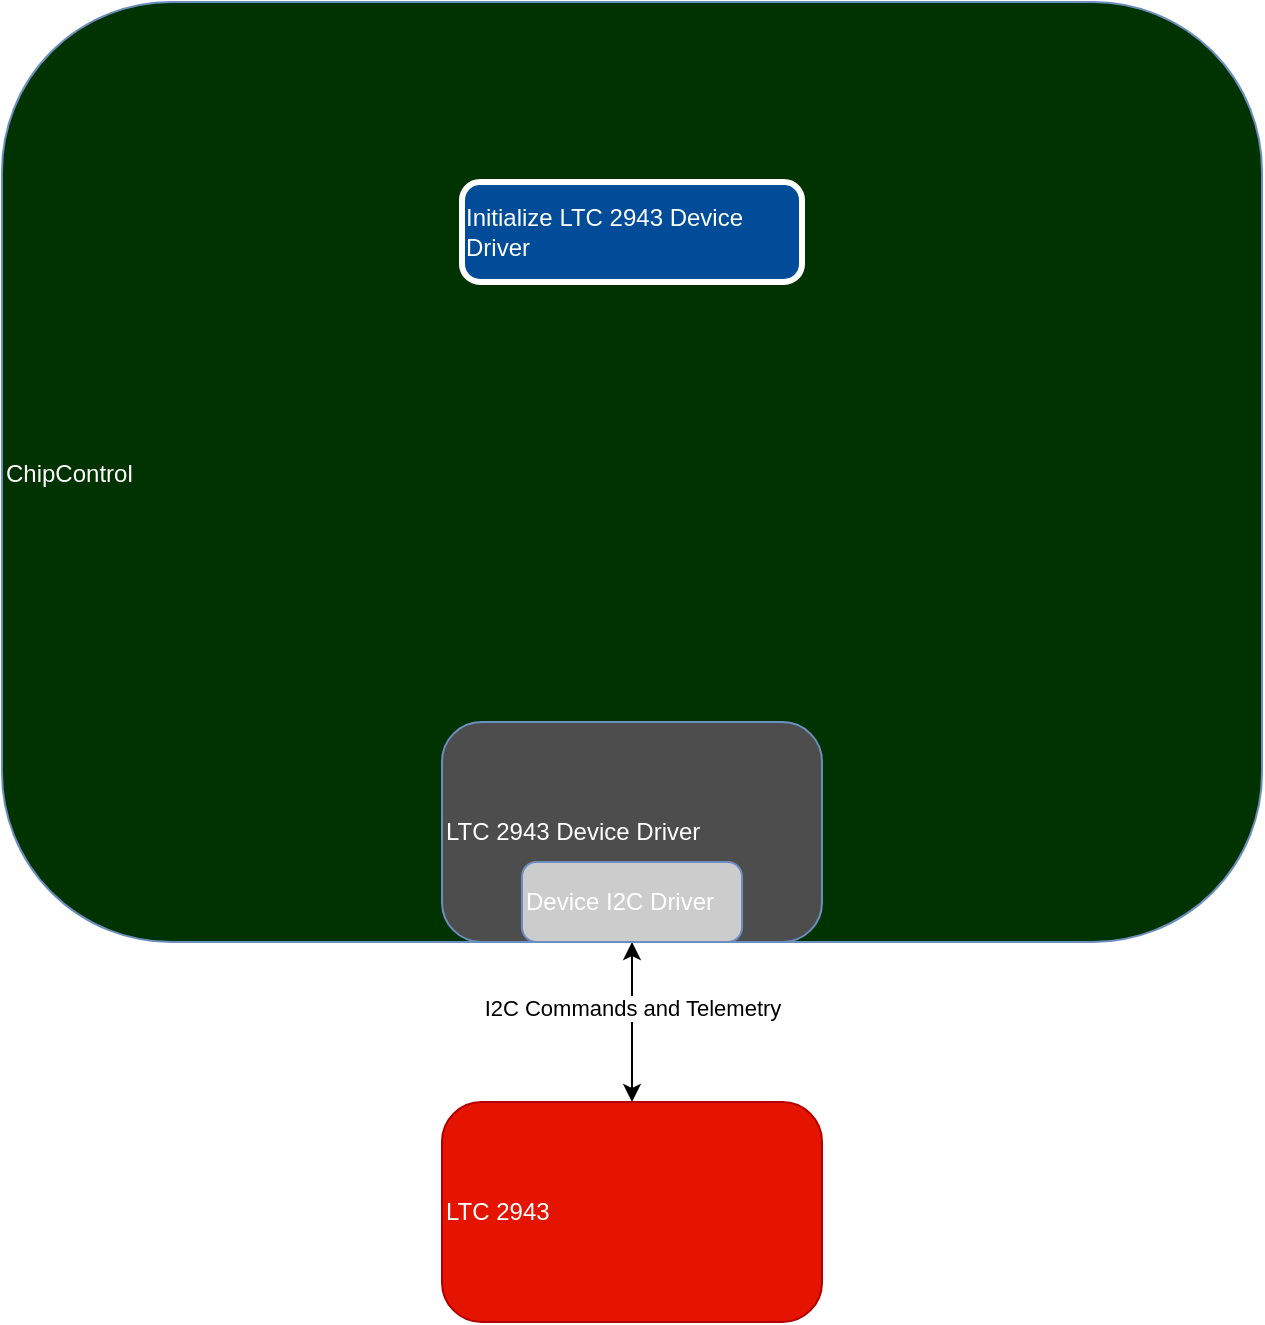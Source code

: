 <mxfile version="21.6.5" type="github">
  <diagram name="Page-1" id="YSngG0qGiOhu6M7bXhyd">
    <mxGraphModel dx="1222" dy="1774" grid="1" gridSize="10" guides="1" tooltips="1" connect="1" arrows="1" fold="1" page="1" pageScale="1" pageWidth="850" pageHeight="1100" math="0" shadow="0">
      <root>
        <mxCell id="0" />
        <mxCell id="1" parent="0" />
        <mxCell id="AsTAmV6llMDFFiS0ubSx-2" value="&lt;div style=&quot;line-height: 150%;&quot;&gt;&lt;span style=&quot;background-color: initial; color: rgb(255, 255, 255);&quot;&gt;ChipControl&amp;nbsp;&lt;/span&gt;&lt;br&gt;&lt;/div&gt;" style="rounded=1;whiteSpace=wrap;html=1;fillColor=#003300;strokeColor=#6c8ebf;gradientColor=none;align=left;arcSize=18;" parent="1" vertex="1">
          <mxGeometry x="90" y="-190" width="630" height="470" as="geometry" />
        </mxCell>
        <mxCell id="AsTAmV6llMDFFiS0ubSx-3" value="&lt;font color=&quot;#ffffff&quot;&gt;LTC 2943 Device Driver&lt;/font&gt;" style="rounded=1;whiteSpace=wrap;html=1;fillColor=#4D4D4D;strokeColor=#6c8ebf;gradientColor=none;align=left;arcSize=18;" parent="1" vertex="1">
          <mxGeometry x="310" y="170" width="190" height="110" as="geometry" />
        </mxCell>
        <mxCell id="AsTAmV6llMDFFiS0ubSx-7" style="edgeStyle=orthogonalEdgeStyle;rounded=0;orthogonalLoop=1;jettySize=auto;html=1;exitX=0.5;exitY=1;exitDx=0;exitDy=0;entryX=0.5;entryY=0;entryDx=0;entryDy=0;startArrow=classic;startFill=1;" parent="1" source="AsTAmV6llMDFFiS0ubSx-4" target="AsTAmV6llMDFFiS0ubSx-5" edge="1">
          <mxGeometry relative="1" as="geometry" />
        </mxCell>
        <mxCell id="AsTAmV6llMDFFiS0ubSx-8" value="I2C Commands and Telemetry" style="edgeLabel;html=1;align=center;verticalAlign=middle;resizable=0;points=[];" parent="AsTAmV6llMDFFiS0ubSx-7" vertex="1" connectable="0">
          <mxGeometry x="-0.183" y="4" relative="1" as="geometry">
            <mxPoint x="-4" as="offset" />
          </mxGeometry>
        </mxCell>
        <mxCell id="AsTAmV6llMDFFiS0ubSx-4" value="&lt;font color=&quot;#ffffff&quot;&gt;Device I2C Driver&lt;/font&gt;" style="rounded=1;whiteSpace=wrap;html=1;fillColor=#CCCCCC;strokeColor=#6c8ebf;gradientColor=none;align=left;arcSize=18;" parent="1" vertex="1">
          <mxGeometry x="350" y="240" width="110" height="40" as="geometry" />
        </mxCell>
        <mxCell id="AsTAmV6llMDFFiS0ubSx-5" value="&lt;font color=&quot;#ffffff&quot;&gt;LTC 2943&lt;/font&gt;" style="rounded=1;whiteSpace=wrap;html=1;fillColor=#e51400;strokeColor=#B20000;align=left;arcSize=18;fontColor=#ffffff;" parent="1" vertex="1">
          <mxGeometry x="310" y="360" width="190" height="110" as="geometry" />
        </mxCell>
        <mxCell id="AsTAmV6llMDFFiS0ubSx-9" value="&lt;font color=&quot;#ffffff&quot;&gt;Initialize LTC 2943 Device Driver&lt;/font&gt;" style="rounded=1;whiteSpace=wrap;html=1;fillColor=#004C99;strokeColor=#FFFFFF;gradientColor=none;align=left;arcSize=18;strokeWidth=3;" parent="1" vertex="1">
          <mxGeometry x="320" y="-100" width="170" height="50" as="geometry" />
        </mxCell>
      </root>
    </mxGraphModel>
  </diagram>
</mxfile>
